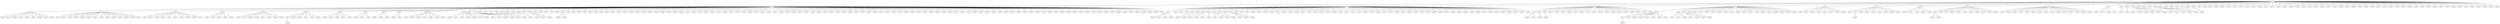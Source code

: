graph GR{
id_0;
id_1;
id_2;
id_3;
id_4;
id_5;
id_6;
id_7;
id_8;
id_9;
id_10;
id_11;
id_12;
id_13;
id_14;
id_15;
id_16;
id_17;
id_18;
id_19;
id_20;
id_21;
id_22;
id_23;
id_24;
id_25;
id_26;
id_27;
id_28;
id_29;
id_30;
id_31;
id_32;
id_33;
id_34;
id_35;
id_36;
id_37;
id_38;
id_39;
id_40;
id_41;
id_42;
id_43;
id_44;
id_45;
id_46;
id_47;
id_48;
id_49;
id_50;
id_51;
id_52;
id_53;
id_54;
id_55;
id_56;
id_57;
id_58;
id_59;
id_60;
id_61;
id_62;
id_63;
id_64;
id_65;
id_66;
id_67;
id_68;
id_69;
id_70;
id_71;
id_72;
id_73;
id_74;
id_75;
id_76;
id_77;
id_78;
id_79;
id_80;
id_81;
id_82;
id_83;
id_84;
id_85;
id_86;
id_87;
id_88;
id_89;
id_90;
id_91;
id_92;
id_93;
id_94;
id_95;
id_96;
id_97;
id_98;
id_99;
id_100;
id_101;
id_102;
id_103;
id_104;
id_105;
id_106;
id_107;
id_108;
id_109;
id_110;
id_111;
id_112;
id_113;
id_114;
id_115;
id_116;
id_117;
id_118;
id_119;
id_120;
id_121;
id_122;
id_123;
id_124;
id_125;
id_126;
id_127;
id_128;
id_129;
id_130;
id_131;
id_132;
id_133;
id_134;
id_135;
id_136;
id_137;
id_138;
id_139;
id_140;
id_141;
id_142;
id_143;
id_144;
id_145;
id_146;
id_147;
id_148;
id_149;
id_150;
id_151;
id_152;
id_153;
id_154;
id_155;
id_156;
id_157;
id_158;
id_159;
id_160;
id_161;
id_162;
id_163;
id_164;
id_165;
id_166;
id_167;
id_168;
id_169;
id_170;
id_171;
id_172;
id_173;
id_174;
id_175;
id_176;
id_177;
id_178;
id_179;
id_180;
id_181;
id_182;
id_183;
id_184;
id_185;
id_186;
id_187;
id_188;
id_189;
id_190;
id_191;
id_192;
id_193;
id_194;
id_195;
id_196;
id_197;
id_198;
id_199;
id_200;
id_201;
id_202;
id_203;
id_204;
id_205;
id_206;
id_207;
id_208;
id_209;
id_210;
id_211;
id_212;
id_213;
id_214;
id_215;
id_216;
id_217;
id_218;
id_219;
id_220;
id_221;
id_222;
id_223;
id_224;
id_225;
id_226;
id_227;
id_228;
id_229;
id_230;
id_231;
id_232;
id_233;
id_234;
id_235;
id_236;
id_237;
id_238;
id_239;
id_240;
id_241;
id_242;
id_243;
id_244;
id_245;
id_246;
id_247;
id_248;
id_249;
id_250;
id_251;
id_252;
id_253;
id_254;
id_255;
id_256;
id_257;
id_258;
id_259;
id_260;
id_261;
id_262;
id_263;
id_264;
id_265;
id_266;
id_267;
id_268;
id_269;
id_270;
id_271;
id_272;
id_273;
id_274;
id_275;
id_276;
id_277;
id_278;
id_279;
id_280;
id_281;
id_282;
id_283;
id_284;
id_285;
id_286;
id_287;
id_288;
id_289;
id_290;
id_291;
id_292;
id_293;
id_294;
id_295;
id_296;
id_297;
id_298;
id_299;
id_300;
id_301;
id_302;
id_303;
id_304;
id_305;
id_306;
id_307;
id_308;
id_309;
id_310;
id_311;
id_312;
id_313;
id_314;
id_315;
id_316;
id_317;
id_318;
id_319;
id_320;
id_321;
id_322;
id_323;
id_324;
id_325;
id_326;
id_327;
id_328;
id_329;
id_330;
id_331;
id_332;
id_333;
id_334;
id_335;
id_336;
id_337;
id_338;
id_339;
id_340;
id_341;
id_342;
id_343;
id_344;
id_345;
id_346;
id_347;
id_348;
id_349;
id_350;
id_351;
id_352;
id_353;
id_354;
id_355;
id_356;
id_357;
id_358;
id_359;
id_360;
id_361;
id_362;
id_363;
id_364;
id_365;
id_366;
id_367;
id_368;
id_369;
id_370;
id_371;
id_372;
id_373;
id_374;
id_375;
id_376;
id_377;
id_378;
id_379;
id_380;
id_381;
id_382;
id_383;
id_384;
id_385;
id_386;
id_387;
id_388;
id_389;
id_390;
id_391;
id_392;
id_393;
id_394;
id_395;
id_396;
id_397;
id_398;
id_399;
id_400;
id_401;
id_402;
id_403;
id_404;
id_405;
id_406;
id_407;
id_408;
id_409;
id_410;
id_411;
id_412;
id_413;
id_414;
id_415;
id_416;
id_417;
id_418;
id_419;
id_420;
id_421;
id_422;
id_423;
id_424;
id_425;
id_426;
id_427;
id_428;
id_429;
id_430;
id_431;
id_432;
id_433;
id_434;
id_435;
id_436;
id_437;
id_438;
id_439;
id_440;
id_441;
id_442;
id_443;
id_444;
id_445;
id_446;
id_447;
id_448;
id_449;
id_450;
id_451;
id_452;
id_453;
id_454;
id_455;
id_456;
id_457;
id_458;
id_459;
id_460;
id_461;
id_462;
id_463;
id_464;
id_465;
id_466;
id_467;
id_468;
id_469;
id_470;
id_471;
id_472;
id_473;
id_474;
id_475;
id_476;
id_477;
id_478;
id_479;
id_480;
id_481;
id_482;
id_483;
id_484;
id_485;
id_486;
id_487;
id_488;
id_489;
id_490;
id_491;
id_492;
id_493;
id_494;
id_495;
id_496;
id_497;
id_498;
id_499;
id_1--id_0[label=1];
id_1--id_2[label=1];
id_1--id_3[label=1];
id_1--id_4[label=1];
id_1--id_5[label=1];
id_1--id_7[label=1];
id_1--id_11[label=1];
id_1--id_12[label=1];
id_1--id_13[label=1];
id_1--id_17[label=1];
id_1--id_24[label=1];
id_1--id_25[label=1];
id_1--id_27[label=1];
id_1--id_31[label=1];
id_1--id_34[label=1];
id_1--id_36[label=1];
id_1--id_45[label=1];
id_1--id_55[label=1];
id_1--id_62[label=1];
id_1--id_63[label=1];
id_1--id_72[label=1];
id_1--id_77[label=1];
id_1--id_84[label=1];
id_1--id_89[label=1];
id_1--id_91[label=1];
id_1--id_92[label=1];
id_1--id_99[label=1];
id_1--id_106[label=1];
id_1--id_108[label=1];
id_1--id_111[label=1];
id_1--id_117[label=1];
id_1--id_128[label=1];
id_1--id_152[label=1];
id_1--id_157[label=1];
id_1--id_158[label=1];
id_1--id_170[label=1];
id_1--id_173[label=1];
id_1--id_180[label=1];
id_1--id_183[label=1];
id_1--id_193[label=1];
id_1--id_198[label=1];
id_1--id_210[label=1];
id_1--id_214[label=1];
id_1--id_223[label=1];
id_1--id_230[label=1];
id_1--id_240[label=1];
id_1--id_279[label=1];
id_1--id_288[label=1];
id_1--id_306[label=1];
id_1--id_309[label=1];
id_1--id_321[label=1];
id_1--id_336[label=1];
id_1--id_349[label=1];
id_1--id_351[label=1];
id_1--id_353[label=1];
id_1--id_359[label=1];
id_1--id_366[label=1];
id_1--id_373[label=1];
id_1--id_379[label=1];
id_1--id_391[label=1];
id_1--id_399[label=1];
id_1--id_412[label=1];
id_1--id_424[label=1];
id_1--id_425[label=1];
id_1--id_427[label=1];
id_1--id_428[label=1];
id_1--id_434[label=1];
id_1--id_447[label=1];
id_1--id_449[label=1];
id_1--id_453[label=1];
id_1--id_462[label=1];
id_1--id_471[label=1];
id_1--id_496[label=1];
id_0--id_8[label=1];
id_0--id_9[label=1];
id_0--id_10[label=1];
id_0--id_14[label=1];
id_0--id_15[label=1];
id_0--id_16[label=1];
id_0--id_19[label=1];
id_0--id_20[label=1];
id_0--id_21[label=1];
id_0--id_22[label=1];
id_0--id_26[label=1];
id_0--id_28[label=1];
id_0--id_29[label=1];
id_0--id_37[label=1];
id_0--id_39[label=1];
id_0--id_41[label=1];
id_0--id_48[label=1];
id_0--id_50[label=1];
id_0--id_52[label=1];
id_0--id_53[label=1];
id_0--id_54[label=1];
id_0--id_58[label=1];
id_0--id_59[label=1];
id_0--id_64[label=1];
id_0--id_66[label=1];
id_0--id_71[label=1];
id_0--id_74[label=1];
id_0--id_75[label=1];
id_0--id_78[label=1];
id_0--id_79[label=1];
id_0--id_80[label=1];
id_0--id_82[label=1];
id_0--id_87[label=1];
id_0--id_88[label=1];
id_0--id_93[label=1];
id_0--id_95[label=1];
id_0--id_96[label=1];
id_0--id_98[label=1];
id_0--id_100[label=1];
id_0--id_105[label=1];
id_0--id_110[label=1];
id_0--id_119[label=1];
id_0--id_125[label=1];
id_0--id_127[label=1];
id_0--id_130[label=1];
id_0--id_133[label=1];
id_0--id_140[label=1];
id_0--id_141[label=1];
id_0--id_145[label=1];
id_0--id_149[label=1];
id_0--id_153[label=1];
id_0--id_154[label=1];
id_0--id_159[label=1];
id_0--id_161[label=1];
id_0--id_165[label=1];
id_0--id_167[label=1];
id_0--id_168[label=1];
id_0--id_174[label=1];
id_0--id_177[label=1];
id_0--id_181[label=1];
id_0--id_182[label=1];
id_0--id_191[label=1];
id_0--id_192[label=1];
id_0--id_204[label=1];
id_0--id_205[label=1];
id_0--id_208[label=1];
id_0--id_209[label=1];
id_0--id_219[label=1];
id_0--id_227[label=1];
id_0--id_228[label=1];
id_0--id_233[label=1];
id_0--id_234[label=1];
id_0--id_236[label=1];
id_0--id_242[label=1];
id_0--id_243[label=1];
id_0--id_244[label=1];
id_0--id_246[label=1];
id_0--id_259[label=1];
id_0--id_261[label=1];
id_0--id_267[label=1];
id_0--id_269[label=1];
id_0--id_270[label=1];
id_0--id_273[label=1];
id_0--id_274[label=1];
id_0--id_275[label=1];
id_0--id_289[label=1];
id_0--id_290[label=1];
id_0--id_292[label=1];
id_0--id_297[label=1];
id_0--id_298[label=1];
id_0--id_305[label=1];
id_0--id_308[label=1];
id_0--id_322[label=1];
id_0--id_323[label=1];
id_0--id_324[label=1];
id_0--id_327[label=1];
id_0--id_328[label=1];
id_0--id_341[label=1];
id_0--id_342[label=1];
id_0--id_345[label=1];
id_0--id_350[label=1];
id_0--id_364[label=1];
id_0--id_365[label=1];
id_0--id_378[label=1];
id_0--id_380[label=1];
id_0--id_383[label=1];
id_0--id_396[label=1];
id_0--id_397[label=1];
id_0--id_401[label=1];
id_0--id_408[label=1];
id_0--id_409[label=1];
id_0--id_413[label=1];
id_0--id_421[label=1];
id_0--id_432[label=1];
id_0--id_436[label=1];
id_0--id_437[label=1];
id_0--id_443[label=1];
id_0--id_460[label=1];
id_0--id_467[label=1];
id_0--id_468[label=1];
id_0--id_473[label=1];
id_0--id_481[label=1];
id_0--id_483[label=1];
id_0--id_486[label=1];
id_0--id_490[label=1];
id_0--id_491[label=1];
id_0--id_497[label=1];
id_2--id_6[label=1];
id_2--id_23[label=1];
id_2--id_30[label=1];
id_2--id_32[label=1];
id_2--id_35[label=1];
id_2--id_40[label=1];
id_2--id_43[label=1];
id_2--id_44[label=1];
id_2--id_47[label=1];
id_2--id_49[label=1];
id_2--id_51[label=1];
id_2--id_61[label=1];
id_2--id_69[label=1];
id_2--id_73[label=1];
id_2--id_94[label=1];
id_2--id_102[label=1];
id_2--id_107[label=1];
id_2--id_113[label=1];
id_2--id_120[label=1];
id_2--id_121[label=1];
id_2--id_129[label=1];
id_2--id_137[label=1];
id_2--id_138[label=1];
id_2--id_142[label=1];
id_2--id_147[label=1];
id_2--id_171[label=1];
id_2--id_179[label=1];
id_2--id_195[label=1];
id_2--id_200[label=1];
id_2--id_206[label=1];
id_2--id_207[label=1];
id_2--id_212[label=1];
id_2--id_215[label=1];
id_2--id_229[label=1];
id_2--id_232[label=1];
id_2--id_263[label=1];
id_2--id_271[label=1];
id_2--id_277[label=1];
id_2--id_278[label=1];
id_2--id_281[label=1];
id_2--id_296[label=1];
id_2--id_315[label=1];
id_2--id_319[label=1];
id_2--id_337[label=1];
id_2--id_356[label=1];
id_2--id_362[label=1];
id_2--id_371[label=1];
id_2--id_384[label=1];
id_2--id_386[label=1];
id_2--id_393[label=1];
id_2--id_395[label=1];
id_2--id_398[label=1];
id_2--id_435[label=1];
id_2--id_446[label=1];
id_2--id_457[label=1];
id_2--id_459[label=1];
id_2--id_469[label=1];
id_2--id_474[label=1];
id_2--id_478[label=1];
id_2--id_484[label=1];
id_3--id_33[label=1];
id_3--id_60[label=1];
id_3--id_90[label=1];
id_3--id_122[label=1];
id_3--id_143[label=1];
id_3--id_166[label=1];
id_3--id_169[label=1];
id_3--id_197[label=1];
id_3--id_203[label=1];
id_3--id_220[label=1];
id_3--id_287[label=1];
id_3--id_316[label=1];
id_3--id_334[label=1];
id_3--id_355[label=1];
id_3--id_360[label=1];
id_3--id_387[label=1];
id_3--id_389[label=1];
id_3--id_407[label=1];
id_3--id_470[label=1];
id_3--id_495[label=1];
id_4--id_18[label=1];
id_4--id_38[label=1];
id_4--id_42[label=1];
id_4--id_56[label=1];
id_4--id_83[label=1];
id_4--id_101[label=1];
id_4--id_104[label=1];
id_4--id_132[label=1];
id_4--id_160[label=1];
id_4--id_176[label=1];
id_4--id_178[label=1];
id_4--id_188[label=1];
id_4--id_216[label=1];
id_4--id_231[label=1];
id_4--id_241[label=1];
id_4--id_252[label=1];
id_4--id_257[label=1];
id_4--id_368[label=1];
id_4--id_482[label=1];
id_4--id_485[label=1];
id_4--id_492[label=1];
id_5--id_86[label=1];
id_5--id_112[label=1];
id_5--id_164[label=1];
id_5--id_239[label=1];
id_5--id_285[label=1];
id_5--id_293[label=1];
id_5--id_410[label=1];
id_5--id_419[label=1];
id_7--id_65[label=1];
id_7--id_76[label=1];
id_7--id_136[label=1];
id_7--id_162[label=1];
id_7--id_221[label=1];
id_7--id_245[label=1];
id_7--id_339[label=1];
id_7--id_441[label=1];
id_7--id_461[label=1];
id_11--id_109[label=1];
id_11--id_222[label=1];
id_11--id_266[label=1];
id_11--id_403[label=1];
id_11--id_456[label=1];
id_12--id_67[label=1];
id_12--id_68[label=1];
id_12--id_70[label=1];
id_12--id_150[label=1];
id_12--id_291[label=1];
id_12--id_302[label=1];
id_12--id_381[label=1];
id_12--id_385[label=1];
id_12--id_429[label=1];
id_12--id_431[label=1];
id_12--id_475[label=1];
id_13--id_124[label=1];
id_13--id_126[label=1];
id_13--id_131[label=1];
id_13--id_155[label=1];
id_13--id_189[label=1];
id_13--id_196[label=1];
id_13--id_249[label=1];
id_13--id_256[label=1];
id_13--id_276[label=1];
id_13--id_294[label=1];
id_13--id_376[label=1];
id_13--id_382[label=1];
id_13--id_392[label=1];
id_13--id_400[label=1];
id_13--id_442[label=1];
id_17--id_185[label=1];
id_17--id_247[label=1];
id_17--id_258[label=1];
id_17--id_415[label=1];
id_24--id_301[label=1];
id_25--id_211[label=1];
id_27--id_218[label=1];
id_27--id_250[label=1];
id_27--id_418[label=1];
id_27--id_450[label=1];
id_27--id_451[label=1];
id_31--id_343[label=1];
id_45--id_201[label=1];
id_45--id_331[label=1];
id_55--id_311[label=1];
id_55--id_325[label=1];
id_55--id_444[label=1];
id_77--id_445[label=1];
id_8--id_46[label=1];
id_8--id_114[label=1];
id_8--id_268[label=1];
id_8--id_272[label=1];
id_8--id_286[label=1];
id_8--id_320[label=1];
id_8--id_346[label=1];
id_8--id_422[label=1];
id_8--id_466[label=1];
id_9--id_57[label=1];
id_9--id_115[label=1];
id_9--id_116[label=1];
id_9--id_134[label=1];
id_9--id_139[label=1];
id_9--id_235[label=1];
id_9--id_248[label=1];
id_9--id_255[label=1];
id_9--id_283[label=1];
id_9--id_312[label=1];
id_9--id_402[label=1];
id_9--id_423[label=1];
id_9--id_487[label=1];
id_9--id_494[label=1];
id_10--id_81[label=1];
id_10--id_144[label=1];
id_10--id_199[label=1];
id_10--id_326[label=1];
id_10--id_332[label=1];
id_10--id_340[label=1];
id_10--id_347[label=1];
id_10--id_369[label=1];
id_10--id_414[label=1];
id_10--id_476[label=1];
id_14--id_202[label=1];
id_14--id_225[label=1];
id_14--id_237[label=1];
id_14--id_330[label=1];
id_14--id_493[label=1];
id_15--id_148[label=1];
id_15--id_175[label=1];
id_15--id_186[label=1];
id_15--id_295[label=1];
id_15--id_300[label=1];
id_15--id_363[label=1];
id_15--id_455[label=1];
id_15--id_479[label=1];
id_16--id_97[label=1];
id_16--id_103[label=1];
id_16--id_156[label=1];
id_16--id_224[label=1];
id_16--id_282[label=1];
id_16--id_314[label=1];
id_19--id_118[label=1];
id_19--id_187[label=1];
id_19--id_260[label=1];
id_19--id_310[label=1];
id_19--id_361[label=1];
id_20--id_238[label=1];
id_20--id_280[label=1];
id_20--id_303[label=1];
id_21--id_194[label=1];
id_21--id_284[label=1];
id_21--id_439[label=1];
id_22--id_264[label=1];
id_22--id_430[label=1];
id_26--id_151[label=1];
id_26--id_163[label=1];
id_26--id_265[label=1];
id_26--id_374[label=1];
id_26--id_405[label=1];
id_26--id_411[label=1];
id_26--id_477[label=1];
id_28--id_226[label=1];
id_28--id_251[label=1];
id_28--id_318[label=1];
id_28--id_335[label=1];
id_28--id_357[label=1];
id_28--id_372[label=1];
id_28--id_390[label=1];
id_37--id_217[label=1];
id_37--id_262[label=1];
id_37--id_344[label=1];
id_37--id_348[label=1];
id_37--id_417[label=1];
id_39--id_464[label=1];
id_52--id_329[label=1];
id_64--id_299[label=1];
id_64--id_433[label=1];
id_64--id_452[label=1];
id_79--id_358[label=1];
id_79--id_375[label=1];
id_6--id_123[label=1];
id_6--id_135[label=1];
id_6--id_146[label=1];
id_6--id_406[label=1];
id_35--id_426[label=1];
id_40--id_499[label=1];
id_43--id_317[label=1];
id_43--id_370[label=1];
id_43--id_440[label=1];
id_44--id_463[label=1];
id_47--id_333[label=1];
id_47--id_354[label=1];
id_47--id_367[label=1];
id_49--id_458[label=1];
id_61--id_253[label=1];
id_61--id_304[label=1];
id_61--id_388[label=1];
id_33--id_190[label=1];
id_33--id_213[label=1];
id_60--id_420[label=1];
id_90--id_498[label=1];
id_18--id_85[label=1];
id_18--id_172[label=1];
id_18--id_254[label=1];
id_18--id_352[label=1];
id_18--id_394[label=1];
id_18--id_416[label=1];
id_18--id_454[label=1];
id_18--id_472[label=1];
id_38--id_184[label=1];
id_38--id_307[label=1];
id_38--id_438[label=1];
id_42--id_377[label=1];
id_42--id_404[label=1];
id_42--id_480[label=1];
id_56--id_448[label=1];
id_76--id_465[label=1];
id_67--id_313[label=1];
id_67--id_338[label=1];
id_97--id_489[label=1];
id_85--id_488[label=1];
}